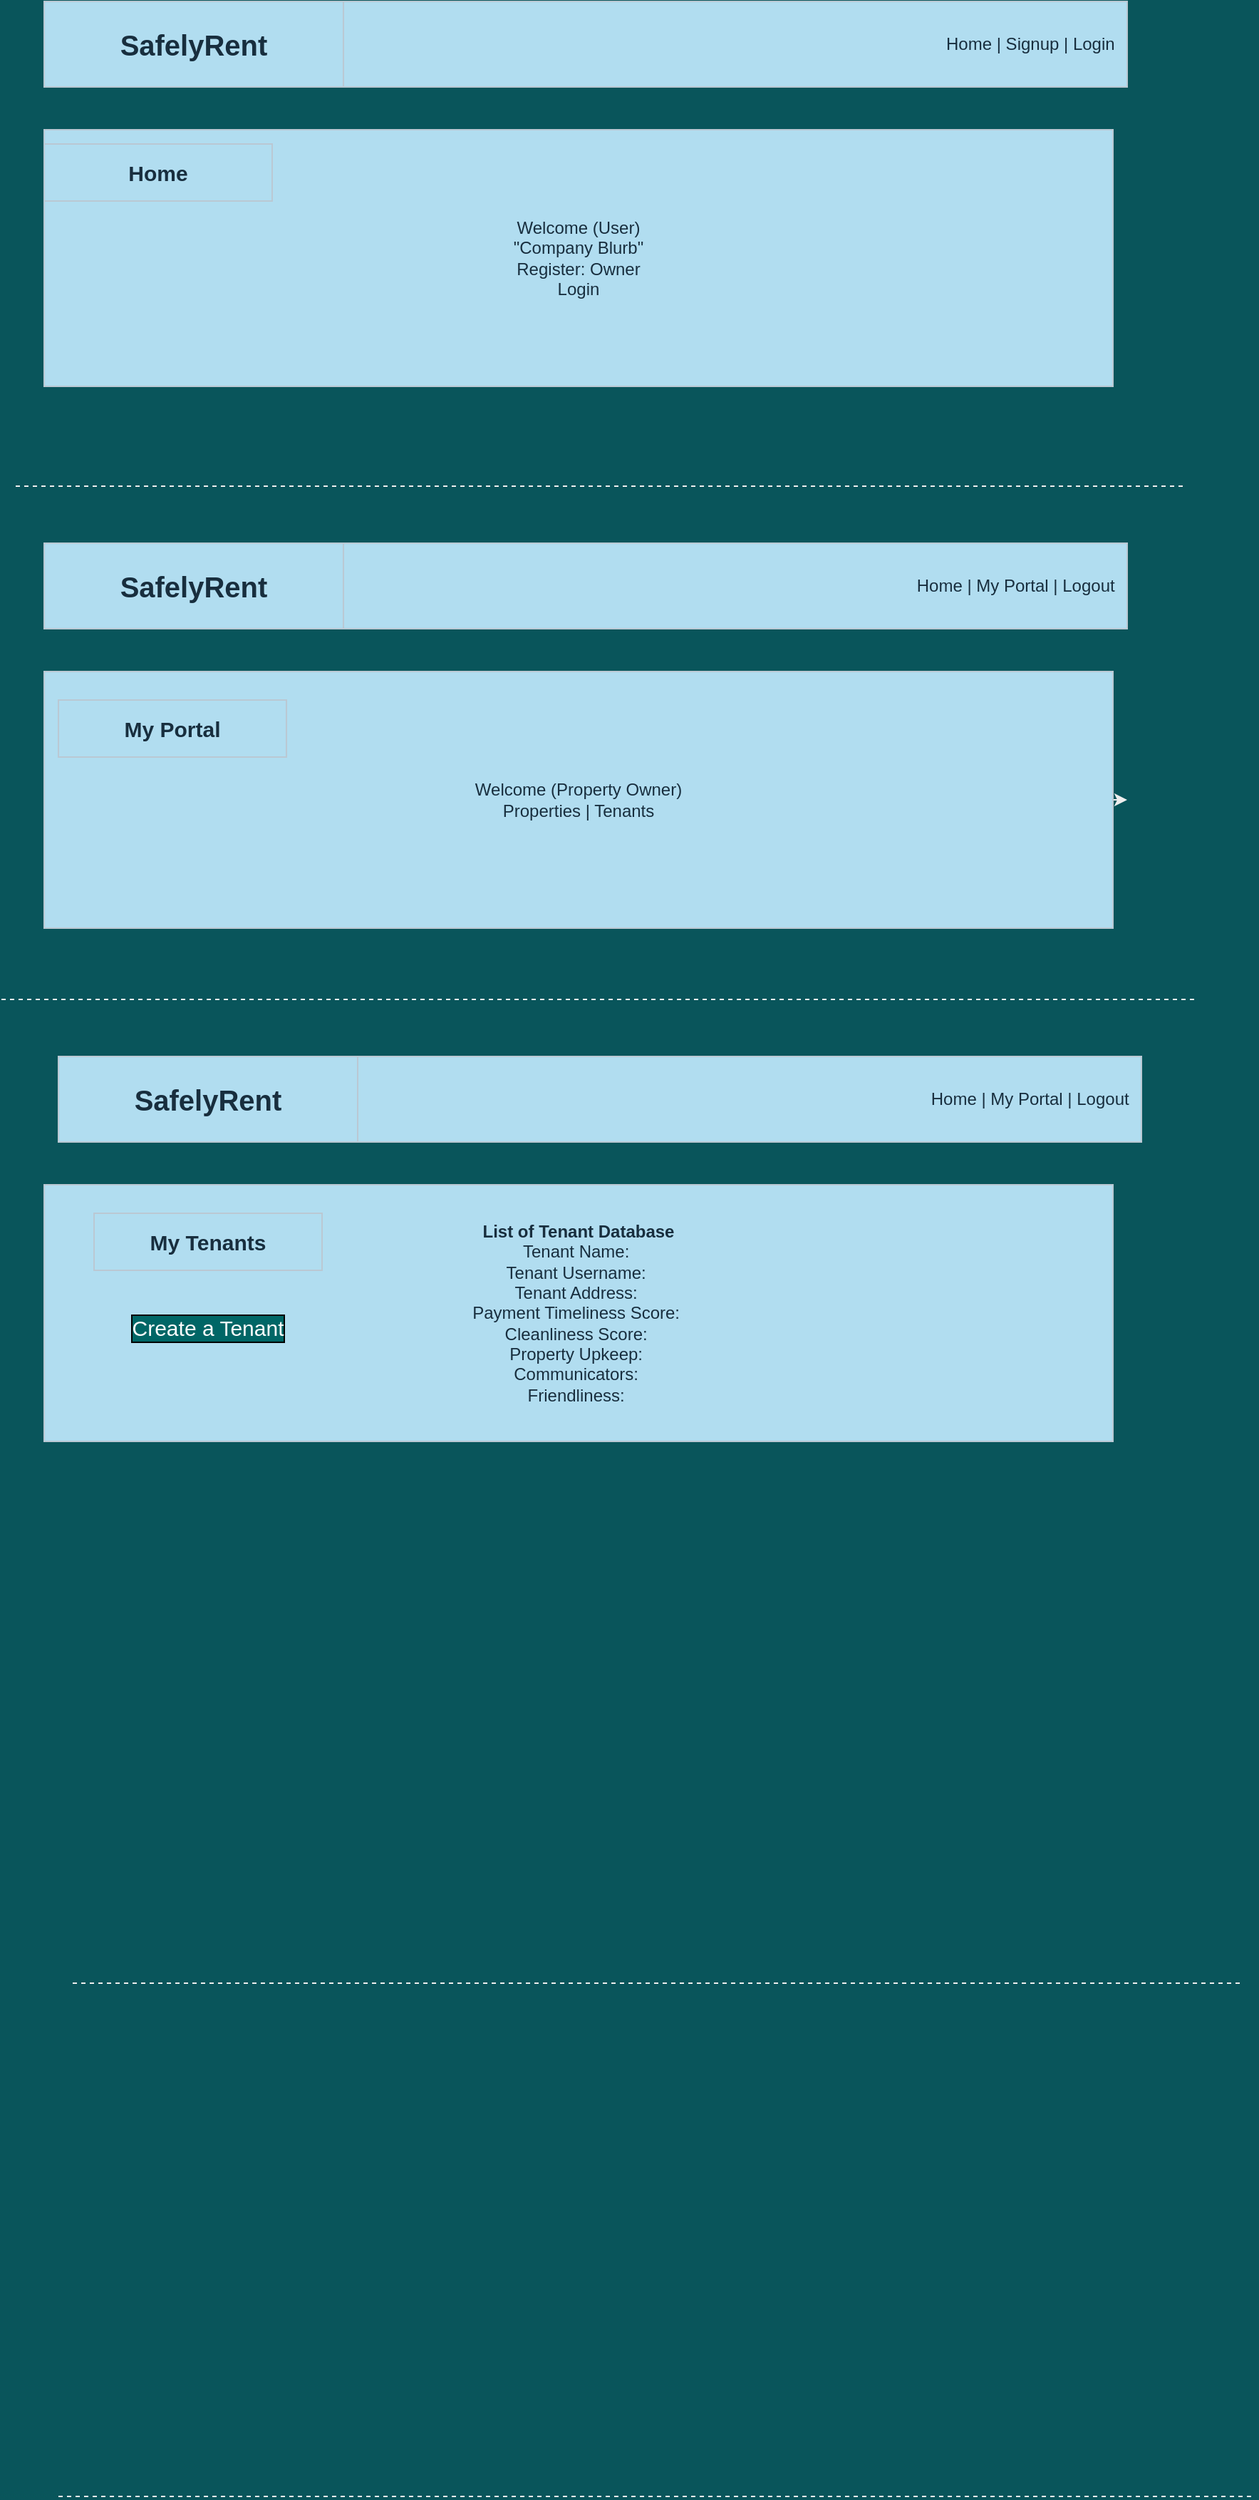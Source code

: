 <mxfile version="14.0.4" type="github">
  <diagram id="puR8bFH_dAUYSolfHmQK" name="Page-1">
    <mxGraphModel dx="1013" dy="575" grid="1" gridSize="10" guides="1" tooltips="1" connect="1" arrows="1" fold="1" page="1" pageScale="1" pageWidth="850" pageHeight="1100" background="#09555B" math="0" shadow="0">
      <root>
        <mxCell id="0" />
        <mxCell id="1" parent="0" />
        <mxCell id="63Jptf02z77UDxQiLoMV-1" value="Home | Signup | Login&amp;nbsp;&amp;nbsp;" style="whiteSpace=wrap;html=1;align=right;fillColor=#B1DDF0;strokeColor=#BAC8D3;fontColor=#182E3E;" vertex="1" parent="1">
          <mxGeometry x="40" y="10" width="760" height="60" as="geometry" />
        </mxCell>
        <mxCell id="63Jptf02z77UDxQiLoMV-2" value="Welcome (User)&lt;br&gt;&quot;Company Blurb&quot;&lt;br&gt;Register: Owner&lt;br&gt;Login" style="whiteSpace=wrap;html=1;fillColor=#B1DDF0;strokeColor=#BAC8D3;fontColor=#182E3E;" vertex="1" parent="1">
          <mxGeometry x="40" y="100" width="750" height="180" as="geometry" />
        </mxCell>
        <mxCell id="63Jptf02z77UDxQiLoMV-3" value="SafelyRent" style="whiteSpace=wrap;html=1;fillColor=#B1DDF0;strokeColor=#BAC8D3;fontStyle=1;fontSize=20;fontColor=#182E3E;" vertex="1" parent="1">
          <mxGeometry x="40" y="10" width="210" height="60" as="geometry" />
        </mxCell>
        <mxCell id="63Jptf02z77UDxQiLoMV-4" value="Home | My Portal | Logout&amp;nbsp;&amp;nbsp;" style="whiteSpace=wrap;html=1;align=right;fillColor=#B1DDF0;strokeColor=#BAC8D3;fontColor=#182E3E;" vertex="1" parent="1">
          <mxGeometry x="40" y="390" width="760" height="60" as="geometry" />
        </mxCell>
        <mxCell id="63Jptf02z77UDxQiLoMV-5" value="" style="endArrow=none;dashed=1;html=1;strokeColor=#EEEEEE;fontColor=#FFFFFF;" edge="1" parent="1">
          <mxGeometry width="50" height="50" relative="1" as="geometry">
            <mxPoint x="20" y="350" as="sourcePoint" />
            <mxPoint x="840" y="350" as="targetPoint" />
          </mxGeometry>
        </mxCell>
        <mxCell id="63Jptf02z77UDxQiLoMV-6" value="SafelyRent" style="whiteSpace=wrap;html=1;fillColor=#B1DDF0;strokeColor=#BAC8D3;fontStyle=1;fontSize=20;fontColor=#182E3E;" vertex="1" parent="1">
          <mxGeometry x="40" y="390" width="210" height="60" as="geometry" />
        </mxCell>
        <mxCell id="63Jptf02z77UDxQiLoMV-15" style="edgeStyle=orthogonalEdgeStyle;curved=0;rounded=1;sketch=0;orthogonalLoop=1;jettySize=auto;html=1;exitX=1;exitY=0.5;exitDx=0;exitDy=0;strokeColor=#EEEEEE;fontSize=15;fontColor=#FFFFFF;" edge="1" parent="1" source="63Jptf02z77UDxQiLoMV-7">
          <mxGeometry relative="1" as="geometry">
            <mxPoint x="800" y="570" as="targetPoint" />
          </mxGeometry>
        </mxCell>
        <mxCell id="63Jptf02z77UDxQiLoMV-7" value="Welcome (Property Owner)&lt;br&gt;Properties | Tenants" style="whiteSpace=wrap;html=1;fillColor=#B1DDF0;strokeColor=#BAC8D3;fontColor=#182E3E;" vertex="1" parent="1">
          <mxGeometry x="40" y="480" width="750" height="180" as="geometry" />
        </mxCell>
        <mxCell id="63Jptf02z77UDxQiLoMV-8" value="My Portal" style="whiteSpace=wrap;html=1;sketch=0;strokeColor=#BAC8D3;fillColor=#B1DDF0;fontColor=#182E3E;fontStyle=1;fontSize=15;" vertex="1" parent="1">
          <mxGeometry x="50" y="500" width="160" height="40" as="geometry" />
        </mxCell>
        <mxCell id="63Jptf02z77UDxQiLoMV-9" value="&lt;b&gt;List of Tenant Database&lt;/b&gt;&lt;br&gt;Tenant Name:&amp;nbsp;&lt;br&gt;Tenant Username:&amp;nbsp;&lt;br&gt;Tenant Address:&amp;nbsp;&lt;br&gt;&lt;div&gt;Payment Timeliness Score:&amp;nbsp;&lt;/div&gt;&lt;div&gt;Cleanliness Score:&amp;nbsp;&lt;/div&gt;&lt;div&gt;Property Upkeep:&amp;nbsp;&lt;/div&gt;&lt;div&gt;Communicators:&amp;nbsp;&lt;/div&gt;&lt;div&gt;Friendliness:&amp;nbsp;&lt;/div&gt;" style="whiteSpace=wrap;html=1;fillColor=#B1DDF0;strokeColor=#BAC8D3;fontColor=#182E3E;" vertex="1" parent="1">
          <mxGeometry x="40" y="840" width="750" height="180" as="geometry" />
        </mxCell>
        <mxCell id="63Jptf02z77UDxQiLoMV-11" value="" style="endArrow=none;dashed=1;html=1;strokeColor=#EEEEEE;fontSize=15;fontColor=#FFFFFF;" edge="1" parent="1">
          <mxGeometry width="50" height="50" relative="1" as="geometry">
            <mxPoint x="10" y="710" as="sourcePoint" />
            <mxPoint x="850" y="710" as="targetPoint" />
          </mxGeometry>
        </mxCell>
        <mxCell id="63Jptf02z77UDxQiLoMV-12" value="Home | My Portal | Logout&amp;nbsp;&amp;nbsp;" style="whiteSpace=wrap;html=1;align=right;fillColor=#B1DDF0;strokeColor=#BAC8D3;fontColor=#182E3E;" vertex="1" parent="1">
          <mxGeometry x="50" y="750" width="760" height="60" as="geometry" />
        </mxCell>
        <mxCell id="63Jptf02z77UDxQiLoMV-13" value="SafelyRent" style="whiteSpace=wrap;html=1;fillColor=#B1DDF0;strokeColor=#BAC8D3;fontStyle=1;fontSize=20;fontColor=#182E3E;" vertex="1" parent="1">
          <mxGeometry x="50" y="750" width="210" height="60" as="geometry" />
        </mxCell>
        <mxCell id="63Jptf02z77UDxQiLoMV-14" value="My Tenants" style="whiteSpace=wrap;html=1;sketch=0;strokeColor=#BAC8D3;fillColor=#B1DDF0;fontColor=#182E3E;fontStyle=1;fontSize=15;" vertex="1" parent="1">
          <mxGeometry x="75" y="860" width="160" height="40" as="geometry" />
        </mxCell>
        <mxCell id="63Jptf02z77UDxQiLoMV-16" value="Home" style="whiteSpace=wrap;html=1;sketch=0;strokeColor=#BAC8D3;fillColor=#B1DDF0;fontColor=#182E3E;fontStyle=1;fontSize=15;" vertex="1" parent="1">
          <mxGeometry x="40" y="110" width="160" height="40" as="geometry" />
        </mxCell>
        <mxCell id="63Jptf02z77UDxQiLoMV-21" value="" style="endArrow=none;dashed=1;html=1;strokeColor=#EEEEEE;fontColor=#FFFFFF;" edge="1" parent="1">
          <mxGeometry width="50" height="50" relative="1" as="geometry">
            <mxPoint x="60" y="1400" as="sourcePoint" />
            <mxPoint x="880" y="1400" as="targetPoint" />
          </mxGeometry>
        </mxCell>
        <mxCell id="63Jptf02z77UDxQiLoMV-27" value="" style="endArrow=none;dashed=1;html=1;strokeColor=#EEEEEE;fontSize=15;fontColor=#FFFFFF;" edge="1" parent="1">
          <mxGeometry width="50" height="50" relative="1" as="geometry">
            <mxPoint x="50" y="1760" as="sourcePoint" />
            <mxPoint x="890" y="1760" as="targetPoint" />
          </mxGeometry>
        </mxCell>
        <mxCell id="63Jptf02z77UDxQiLoMV-32" value="Create a Tenant" style="rounded=1;whiteSpace=wrap;html=1;sketch=0;strokeColor=#BAC8D3;fillColor=#B1DDF0;fontSize=15;labelBackgroundColor=#006666;labelBorderColor=#000000;fontColor=#FFFFFF;" vertex="1" parent="1">
          <mxGeometry x="85" y="940" width="140" as="geometry" />
        </mxCell>
      </root>
    </mxGraphModel>
  </diagram>
</mxfile>
